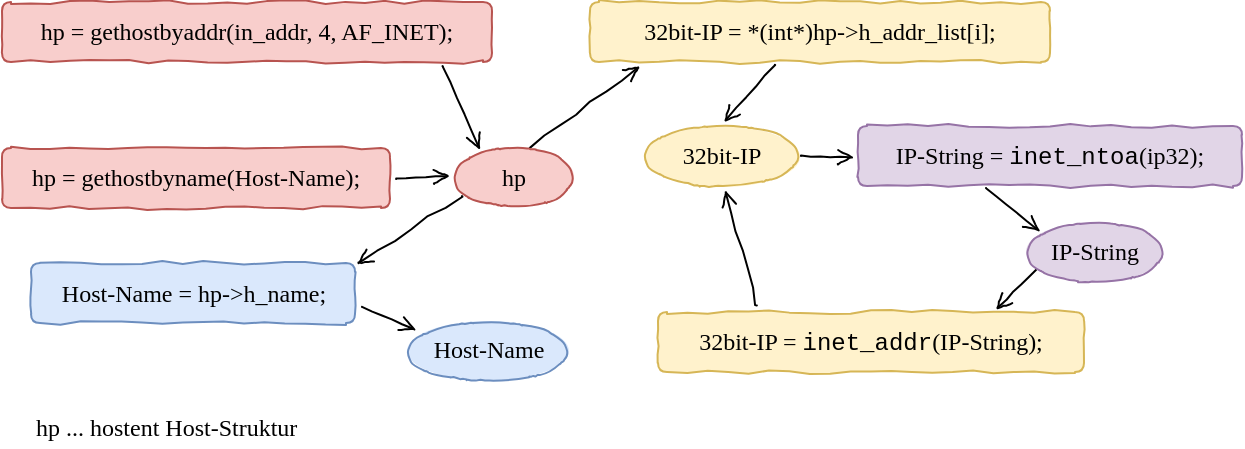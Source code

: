 <mxfile version="11.3.0" type="device" pages="1"><diagram id="Lvx8Vhyv1vl5E1Igvkiw" name="Page-1"><mxGraphModel dx="481" dy="276" grid="1" gridSize="10" guides="1" tooltips="1" connect="1" arrows="1" fold="1" page="1" pageScale="1" pageWidth="827" pageHeight="1169" math="0" shadow="0"><root><mxCell id="0"/><mxCell id="1" parent="0"/><mxCell id="rJAlXplWAGF14HOrSpr4-1" value="hp = gethostbyname(Host-Name);" style="rounded=1;whiteSpace=wrap;html=1;fillColor=#f8cecc;strokeColor=#b85450;comic=1;fontFamily=Comic Sans MS;" parent="1" vertex="1"><mxGeometry x="90" y="340" width="194" height="30" as="geometry"/></mxCell><mxCell id="rJAlXplWAGF14HOrSpr4-2" value="hp = gethostbyaddr(in_addr, 4, AF_INET);" style="rounded=1;whiteSpace=wrap;html=1;fillColor=#f8cecc;strokeColor=#b85450;comic=1;fontFamily=Comic Sans MS;" parent="1" vertex="1"><mxGeometry x="90" y="267" width="245" height="30" as="geometry"/></mxCell><mxCell id="rJAlXplWAGF14HOrSpr4-4" value="Host-Name = hp-&amp;gt;h_name;" style="rounded=1;whiteSpace=wrap;html=1;fillColor=#dae8fc;strokeColor=#6c8ebf;comic=1;fontFamily=Comic Sans MS;" parent="1" vertex="1"><mxGeometry x="104.5" y="397.5" width="162" height="30" as="geometry"/></mxCell><mxCell id="rJAlXplWAGF14HOrSpr4-5" value="32bit-IP = *(int*)hp-&amp;gt;h_addr_list[i];" style="rounded=1;whiteSpace=wrap;html=1;fillColor=#fff2cc;strokeColor=#d6b656;comic=1;fontFamily=Comic Sans MS;" parent="1" vertex="1"><mxGeometry x="384" y="267" width="230" height="30" as="geometry"/></mxCell><mxCell id="rJAlXplWAGF14HOrSpr4-7" value="32bit-IP = &lt;font face=&quot;Courier New&quot;&gt;inet_addr&lt;/font&gt;(IP-String);" style="rounded=1;whiteSpace=wrap;html=1;fillColor=#fff2cc;strokeColor=#d6b656;comic=1;fontFamily=Comic Sans MS;" parent="1" vertex="1"><mxGeometry x="418" y="422" width="213" height="30" as="geometry"/></mxCell><mxCell id="rJAlXplWAGF14HOrSpr4-9" value="IP-String = &lt;font face=&quot;Courier New&quot;&gt;inet_ntoa&lt;/font&gt;(ip32);" style="rounded=1;whiteSpace=wrap;html=1;fillColor=#e1d5e7;strokeColor=#9673a6;comic=1;fontFamily=Comic Sans MS;" parent="1" vertex="1"><mxGeometry x="518" y="329" width="192" height="30" as="geometry"/></mxCell><mxCell id="rJAlXplWAGF14HOrSpr4-11" value="" style="endArrow=open;html=1;fontFamily=Comic Sans MS;comic=1;endFill=0;exitX=1.016;exitY=0.518;exitDx=0;exitDy=0;exitPerimeter=0;" parent="1" source="rJAlXplWAGF14HOrSpr4-1" edge="1"><mxGeometry width="50" height="50" relative="1" as="geometry"><mxPoint x="219" y="361.5" as="sourcePoint"/><mxPoint x="314" y="354" as="targetPoint"/></mxGeometry></mxCell><mxCell id="rJAlXplWAGF14HOrSpr4-13" value="" style="endArrow=open;html=1;fontFamily=Comic Sans MS;comic=1;endFill=0;exitX=0.9;exitY=1.073;exitDx=0;exitDy=0;exitPerimeter=0;" parent="1" source="rJAlXplWAGF14HOrSpr4-2" edge="1"><mxGeometry width="50" height="50" relative="1" as="geometry"><mxPoint x="253" y="402.5" as="sourcePoint"/><mxPoint x="329" y="341" as="targetPoint"/></mxGeometry></mxCell><mxCell id="rJAlXplWAGF14HOrSpr4-14" value="" style="endArrow=open;html=1;exitX=1.022;exitY=0.734;exitDx=0;exitDy=0;fontFamily=Comic Sans MS;comic=1;endFill=0;exitPerimeter=0;" parent="1" source="rJAlXplWAGF14HOrSpr4-4" edge="1"><mxGeometry width="50" height="50" relative="1" as="geometry"><mxPoint x="262.288" y="428.22" as="sourcePoint"/><mxPoint x="297" y="431" as="targetPoint"/></mxGeometry></mxCell><mxCell id="rJAlXplWAGF14HOrSpr4-16" value="" style="endArrow=open;html=1;fontFamily=Comic Sans MS;comic=1;endFill=0;rounded=1;" parent="1" edge="1"><mxGeometry width="50" height="50" relative="1" as="geometry"><mxPoint x="354" y="340" as="sourcePoint"/><mxPoint x="409" y="299" as="targetPoint"/><Array as="points"/></mxGeometry></mxCell><mxCell id="rJAlXplWAGF14HOrSpr4-17" value="" style="endArrow=open;html=1;fontFamily=Comic Sans MS;comic=1;endFill=0;entryX=1.005;entryY=0.023;entryDx=0;entryDy=0;entryPerimeter=0;" parent="1" target="rJAlXplWAGF14HOrSpr4-4" edge="1"><mxGeometry width="50" height="50" relative="1" as="geometry"><mxPoint x="320" y="364" as="sourcePoint"/><mxPoint x="328" y="404" as="targetPoint"/></mxGeometry></mxCell><mxCell id="rJAlXplWAGF14HOrSpr4-20" value="" style="endArrow=open;html=1;fontFamily=Comic Sans MS;comic=1;endFill=0;entryX=-0.01;entryY=0.523;entryDx=0;entryDy=0;entryPerimeter=0;" parent="1" target="rJAlXplWAGF14HOrSpr4-9" edge="1"><mxGeometry width="50" height="50" relative="1" as="geometry"><mxPoint x="489.5" y="344" as="sourcePoint"/><mxPoint x="664.5" y="328" as="targetPoint"/><Array as="points"/></mxGeometry></mxCell><mxCell id="rJAlXplWAGF14HOrSpr4-22" value="" style="endArrow=open;html=1;fontFamily=Comic Sans MS;comic=1;endFill=0;entryX=0.793;entryY=-0.041;entryDx=0;entryDy=0;entryPerimeter=0;" parent="1" target="rJAlXplWAGF14HOrSpr4-7" edge="1"><mxGeometry width="50" height="50" relative="1" as="geometry"><mxPoint x="607" y="401" as="sourcePoint"/><mxPoint x="663.5" y="424" as="targetPoint"/><Array as="points"/></mxGeometry></mxCell><mxCell id="JV9OiebVQcBX69UqKh63-2" value="" style="group" parent="1" vertex="1" connectable="0"><mxGeometry x="602" y="377" width="69" height="30" as="geometry"/></mxCell><mxCell id="rJAlXplWAGF14HOrSpr4-10" value="IP-String" style="ellipse;whiteSpace=wrap;html=1;fillColor=#e1d5e7;strokeColor=none;fontFamily=Comic Sans MS;" parent="JV9OiebVQcBX69UqKh63-2" vertex="1"><mxGeometry y="0.048" width="68.674" height="29.952" as="geometry"/></mxCell><mxCell id="aejSyhQU9xXsdDOJ3XuG-15" value="" style="endArrow=none;html=1;fontFamily=Comic Sans MS;exitX=0.378;exitY=0.992;exitDx=0;exitDy=0;exitPerimeter=0;entryX=0.379;entryY=0.988;entryDx=0;entryDy=0;entryPerimeter=0;comic=1;fillColor=#e1d5e7;strokeColor=#9673a6;" parent="JV9OiebVQcBX69UqKh63-2" source="rJAlXplWAGF14HOrSpr4-10" target="rJAlXplWAGF14HOrSpr4-10" edge="1"><mxGeometry width="50" height="50" relative="1" as="geometry"><mxPoint x="24.843" y="30.552" as="sourcePoint"/><mxPoint x="25.049" y="30.402" as="targetPoint"/><Array as="points"><mxPoint x="43.82" y="29.952"/><mxPoint x="60.988" y="25.959"/><mxPoint x="69" y="16.973"/><mxPoint x="66.711" y="9.984"/><mxPoint x="57.554" y="2.995"/><mxPoint x="36.952"/><mxPoint x="16.35" y="1.997"/><mxPoint x="2.615" y="8.986"/><mxPoint x="0.326" y="15.975"/><mxPoint x="2.615" y="21.965"/><mxPoint x="11.772" y="26.957"/></Array></mxGeometry></mxCell><mxCell id="rJAlXplWAGF14HOrSpr4-21" value="" style="endArrow=open;html=1;fontFamily=Comic Sans MS;comic=1;endFill=0;entryX=0.101;entryY=0.158;entryDx=0;entryDy=0;entryPerimeter=0;" parent="1" target="rJAlXplWAGF14HOrSpr4-10" edge="1"><mxGeometry width="50" height="50" relative="1" as="geometry"><mxPoint x="582" y="360" as="sourcePoint"/><mxPoint x="758" y="356" as="targetPoint"/><Array as="points"><mxPoint x="582" y="360"/></Array></mxGeometry></mxCell><mxCell id="JV9OiebVQcBX69UqKh63-1" value="" style="group" parent="1" vertex="1" connectable="0"><mxGeometry x="411" y="328.5" width="78" height="31" as="geometry"/></mxCell><mxCell id="rJAlXplWAGF14HOrSpr4-6" value="32bit-IP" style="ellipse;whiteSpace=wrap;html=1;fillColor=#fff2cc;strokeColor=none;fontFamily=Comic Sans MS;" parent="JV9OiebVQcBX69UqKh63-1" vertex="1"><mxGeometry y="0.791" width="78" height="30.209" as="geometry"/></mxCell><mxCell id="aejSyhQU9xXsdDOJ3XuG-12" value="" style="endArrow=none;html=1;fontFamily=Comic Sans MS;exitX=0.357;exitY=1.02;exitDx=0;exitDy=0;exitPerimeter=0;entryX=0.36;entryY=1.015;entryDx=0;entryDy=0;entryPerimeter=0;comic=1;fillColor=#fff2cc;strokeColor=#d6b656;" parent="JV9OiebVQcBX69UqKh63-1" edge="1"><mxGeometry width="50" height="50" relative="1" as="geometry"><mxPoint x="27.846" y="30.813" as="sourcePoint"/><mxPoint x="28.08" y="30.662" as="targetPoint"/><Array as="points"><mxPoint x="49.4" y="30.209"/><mxPoint x="68.9" y="26.181"/><mxPoint x="78" y="17.118"/><mxPoint x="75.4" y="10.07"/><mxPoint x="65" y="3.021"/><mxPoint x="41.6"/><mxPoint x="18.2" y="2.014"/><mxPoint x="2.6" y="9.063"/><mxPoint y="16.111"/><mxPoint x="2.6" y="22.153"/><mxPoint x="13" y="27.188"/></Array></mxGeometry></mxCell><mxCell id="rJAlXplWAGF14HOrSpr4-18" value="" style="endArrow=open;html=1;fontFamily=Comic Sans MS;comic=1;endFill=0;rounded=1;exitX=0.402;exitY=1.046;exitDx=0;exitDy=0;exitPerimeter=0;" parent="1" source="rJAlXplWAGF14HOrSpr4-5" edge="1"><mxGeometry width="50" height="50" relative="1" as="geometry"><mxPoint x="418" y="297" as="sourcePoint"/><mxPoint x="451" y="327" as="targetPoint"/><Array as="points"/></mxGeometry></mxCell><mxCell id="rJAlXplWAGF14HOrSpr4-19" value="" style="endArrow=open;html=1;fontFamily=Comic Sans MS;comic=1;endFill=0;exitX=0.232;exitY=-0.107;exitDx=0;exitDy=0;exitPerimeter=0;" parent="1" source="rJAlXplWAGF14HOrSpr4-7" edge="1"><mxGeometry width="50" height="50" relative="1" as="geometry"><mxPoint x="544" y="399" as="sourcePoint"/><mxPoint x="451.5" y="361" as="targetPoint"/><Array as="points"/></mxGeometry></mxCell><mxCell id="JV9OiebVQcBX69UqKh63-3" value="" style="group" parent="1" vertex="1" connectable="0"><mxGeometry x="316" y="339.452" width="60" height="30.048" as="geometry"/></mxCell><mxCell id="rJAlXplWAGF14HOrSpr4-3" value="hp" style="ellipse;whiteSpace=wrap;html=1;fillColor=#f8cecc;strokeColor=none;fontFamily=Comic Sans MS;" parent="JV9OiebVQcBX69UqKh63-3" vertex="1"><mxGeometry y="0.048" width="60" height="30" as="geometry"/></mxCell><mxCell id="aejSyhQU9xXsdDOJ3XuG-14" value="" style="endArrow=none;html=1;fontFamily=Comic Sans MS;exitX=0.368;exitY=0.975;exitDx=0;exitDy=0;exitPerimeter=0;entryX=0.367;entryY=0.97;entryDx=0;entryDy=0;entryPerimeter=0;comic=1;fillColor=#f8cecc;strokeColor=#b85450;" parent="JV9OiebVQcBX69UqKh63-3" source="rJAlXplWAGF14HOrSpr4-3" target="rJAlXplWAGF14HOrSpr4-3" edge="1"><mxGeometry width="50" height="50" relative="1" as="geometry"><mxPoint x="21.42" y="30.6" as="sourcePoint"/><mxPoint x="21.6" y="30.45" as="targetPoint"/><Array as="points"><mxPoint x="38" y="30"/><mxPoint x="53" y="26"/><mxPoint x="60" y="17"/><mxPoint x="58" y="10"/><mxPoint x="50" y="3"/><mxPoint x="32"/><mxPoint x="14" y="2"/><mxPoint x="2" y="9"/><mxPoint y="16"/><mxPoint x="2" y="22"/><mxPoint x="10" y="27"/></Array></mxGeometry></mxCell><mxCell id="JV9OiebVQcBX69UqKh63-6" value="hp ... hostent Host-Struktur" style="text;html=1;resizable=0;points=[];autosize=1;align=left;verticalAlign=top;spacingTop=-4;fontFamily=Comic Sans MS;" parent="1" vertex="1"><mxGeometry x="105" y="469.5" width="170" height="20" as="geometry"/></mxCell><mxCell id="JV9OiebVQcBX69UqKh63-9" value="" style="group" parent="1" vertex="1" connectable="0"><mxGeometry x="292.5" y="426.5" width="81" height="30" as="geometry"/></mxCell><mxCell id="JV9OiebVQcBX69UqKh63-4" value="" style="group" parent="JV9OiebVQcBX69UqKh63-9" vertex="1" connectable="0"><mxGeometry width="81" height="30" as="geometry"/></mxCell><mxCell id="rJAlXplWAGF14HOrSpr4-8" value="Host-Name" style="ellipse;whiteSpace=wrap;html=1;fillColor=#dae8fc;strokeColor=none;fontFamily=Comic Sans MS;" parent="JV9OiebVQcBX69UqKh63-4" vertex="1"><mxGeometry width="81" height="29.776" as="geometry"/></mxCell><mxCell id="aejSyhQU9xXsdDOJ3XuG-13" value="" style="endArrow=none;html=1;fontFamily=Comic Sans MS;exitX=0.368;exitY=0.993;exitDx=0;exitDy=0;exitPerimeter=0;entryX=0.368;entryY=0.983;entryDx=0;entryDy=0;entryPerimeter=0;comic=1;fillColor=#dae8fc;strokeColor=#6c8ebf;" parent="JV9OiebVQcBX69UqKh63-4" source="rJAlXplWAGF14HOrSpr4-8" target="rJAlXplWAGF14HOrSpr4-8" edge="1"><mxGeometry width="50" height="50" relative="1" as="geometry"><mxPoint x="28.917" y="30.596" as="sourcePoint"/><mxPoint x="29.16" y="30.447" as="targetPoint"/><Array as="points"><mxPoint x="51.3" y="30"/><mxPoint x="71.55" y="26.03"/><mxPoint x="81" y="17.097"/><mxPoint x="78.3" y="10.149"/><mxPoint x="67.5" y="3.202"/><mxPoint x="43.2" y="0.224"/><mxPoint x="18.9" y="2.209"/><mxPoint x="2.7" y="9.157"/><mxPoint y="16.105"/><mxPoint x="2.7" y="22.06"/><mxPoint x="13.5" y="27.022"/></Array></mxGeometry></mxCell></root></mxGraphModel></diagram></mxfile>